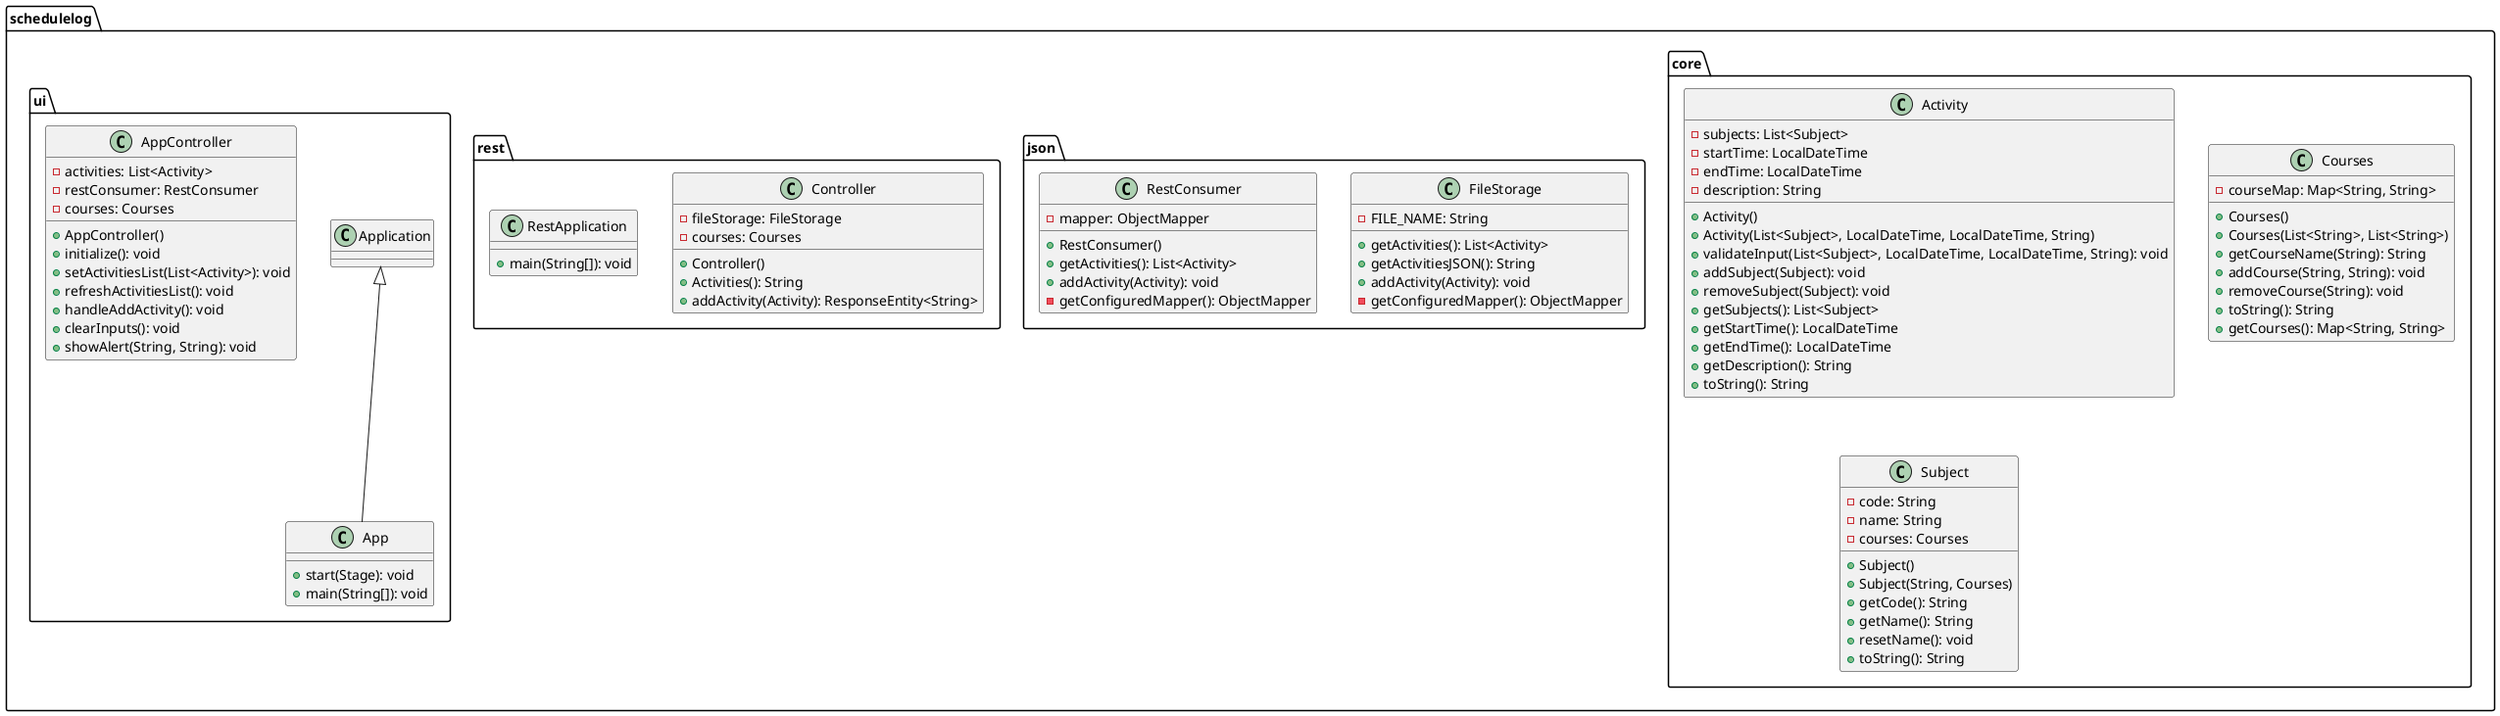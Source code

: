 @startuml ScheduleLog
package schedulelog {
  package core {
    class Activity {
      - subjects: List<Subject>
      - startTime: LocalDateTime
      - endTime: LocalDateTime
      - description: String
      + Activity()
      + Activity(List<Subject>, LocalDateTime, LocalDateTime, String)
      + validateInput(List<Subject>, LocalDateTime, LocalDateTime, String): void
      + addSubject(Subject): void
      + removeSubject(Subject): void
      + getSubjects(): List<Subject>
      + getStartTime(): LocalDateTime
      + getEndTime(): LocalDateTime
      + getDescription(): String
      + toString(): String
    }

    class Courses {
      - courseMap: Map<String, String>
      + Courses()
      + Courses(List<String>, List<String>)
      + getCourseName(String): String
      + addCourse(String, String): void
      + removeCourse(String): void
      + toString(): String
      + getCourses(): Map<String, String>
    }

    class Subject {
      - code: String
      - name: String
      - courses: Courses
      + Subject()
      + Subject(String, Courses)
      + getCode(): String
      + getName(): String
      + resetName(): void
      + toString(): String
    }
  }

  package json {
    class FileStorage {
      - FILE_NAME: String
      + getActivities(): List<Activity>
      + getActivitiesJSON(): String
      + addActivity(Activity): void
      - getConfiguredMapper(): ObjectMapper
    }

    class RestConsumer {
      - mapper: ObjectMapper
      + RestConsumer()
      + getActivities(): List<Activity>
      + addActivity(Activity): void
      - getConfiguredMapper(): ObjectMapper
    }
  }

  package rest {
    class Controller {
      - fileStorage: FileStorage
      - courses: Courses
      + Controller()
      + Activities(): String
      + addActivity(Activity): ResponseEntity<String>
    }

    class RestApplication {
      + main(String[]): void
    }
  }

  package ui {
    class App extends Application {
      + start(Stage): void
      + main(String[]): void
    }

    class AppController {
      - activities: List<Activity>
      - restConsumer: RestConsumer
      - courses: Courses
      + AppController()
      + initialize(): void
      + setActivitiesList(List<Activity>): void
      + refreshActivitiesList(): void
      + handleAddActivity(): void
      + clearInputs(): void
      + showAlert(String, String): void
    }
  }
}
@enduml
